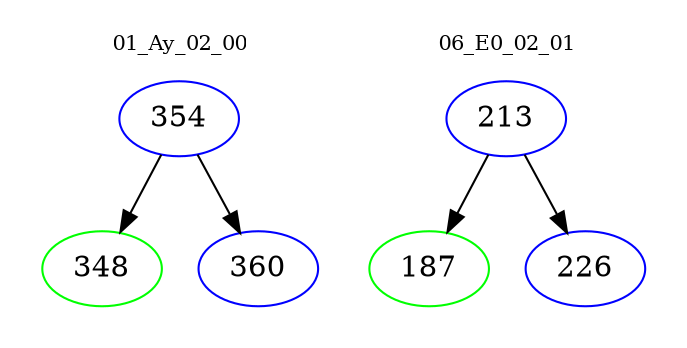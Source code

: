 digraph{
subgraph cluster_0 {
color = white
label = "01_Ay_02_00";
fontsize=10;
T0_354 [label="354", color="blue"]
T0_354 -> T0_348 [color="black"]
T0_348 [label="348", color="green"]
T0_354 -> T0_360 [color="black"]
T0_360 [label="360", color="blue"]
}
subgraph cluster_1 {
color = white
label = "06_E0_02_01";
fontsize=10;
T1_213 [label="213", color="blue"]
T1_213 -> T1_187 [color="black"]
T1_187 [label="187", color="green"]
T1_213 -> T1_226 [color="black"]
T1_226 [label="226", color="blue"]
}
}
